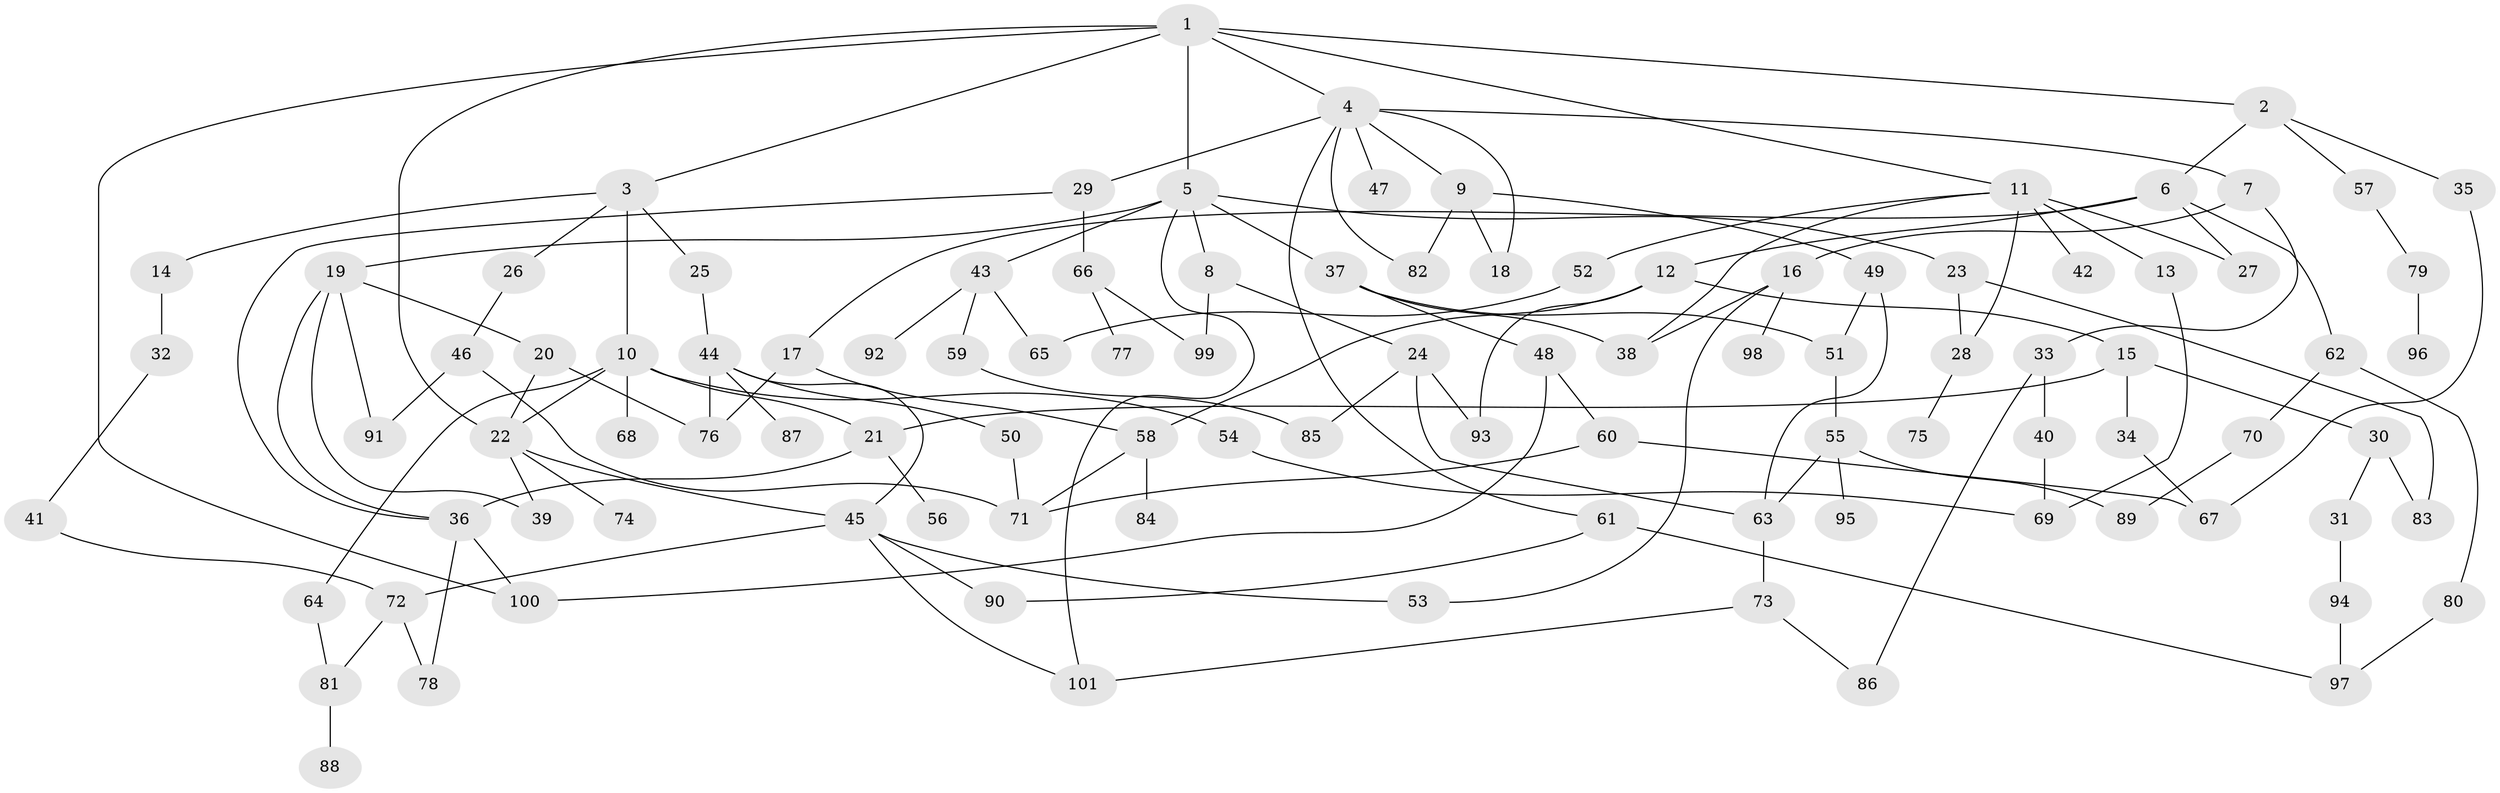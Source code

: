// Generated by graph-tools (version 1.1) at 2025/42/03/09/25 04:42:57]
// undirected, 101 vertices, 145 edges
graph export_dot {
graph [start="1"]
  node [color=gray90,style=filled];
  1;
  2;
  3;
  4;
  5;
  6;
  7;
  8;
  9;
  10;
  11;
  12;
  13;
  14;
  15;
  16;
  17;
  18;
  19;
  20;
  21;
  22;
  23;
  24;
  25;
  26;
  27;
  28;
  29;
  30;
  31;
  32;
  33;
  34;
  35;
  36;
  37;
  38;
  39;
  40;
  41;
  42;
  43;
  44;
  45;
  46;
  47;
  48;
  49;
  50;
  51;
  52;
  53;
  54;
  55;
  56;
  57;
  58;
  59;
  60;
  61;
  62;
  63;
  64;
  65;
  66;
  67;
  68;
  69;
  70;
  71;
  72;
  73;
  74;
  75;
  76;
  77;
  78;
  79;
  80;
  81;
  82;
  83;
  84;
  85;
  86;
  87;
  88;
  89;
  90;
  91;
  92;
  93;
  94;
  95;
  96;
  97;
  98;
  99;
  100;
  101;
  1 -- 2;
  1 -- 3;
  1 -- 4;
  1 -- 5;
  1 -- 11;
  1 -- 100;
  1 -- 22;
  2 -- 6;
  2 -- 35;
  2 -- 57;
  3 -- 10;
  3 -- 14;
  3 -- 25;
  3 -- 26;
  4 -- 7;
  4 -- 9;
  4 -- 29;
  4 -- 47;
  4 -- 61;
  4 -- 82;
  4 -- 18;
  5 -- 8;
  5 -- 19;
  5 -- 23;
  5 -- 37;
  5 -- 43;
  5 -- 101;
  6 -- 12;
  6 -- 17;
  6 -- 62;
  6 -- 27;
  7 -- 16;
  7 -- 33;
  8 -- 24;
  8 -- 99;
  9 -- 18;
  9 -- 49;
  9 -- 82;
  10 -- 21;
  10 -- 54;
  10 -- 64;
  10 -- 68;
  10 -- 22;
  11 -- 13;
  11 -- 27;
  11 -- 42;
  11 -- 52;
  11 -- 38;
  11 -- 28;
  12 -- 15;
  12 -- 93;
  12 -- 58;
  13 -- 69;
  14 -- 32;
  15 -- 30;
  15 -- 34;
  15 -- 21;
  16 -- 38;
  16 -- 98;
  16 -- 53;
  17 -- 58;
  17 -- 76;
  19 -- 20;
  19 -- 91;
  19 -- 36;
  19 -- 39;
  20 -- 22;
  20 -- 76;
  21 -- 56;
  21 -- 36;
  22 -- 39;
  22 -- 45;
  22 -- 74;
  23 -- 28;
  23 -- 83;
  24 -- 85;
  24 -- 93;
  24 -- 63;
  25 -- 44;
  26 -- 46;
  28 -- 75;
  29 -- 36;
  29 -- 66;
  30 -- 31;
  30 -- 83;
  31 -- 94;
  32 -- 41;
  33 -- 40;
  33 -- 86;
  34 -- 67;
  35 -- 67;
  36 -- 78;
  36 -- 100;
  37 -- 48;
  37 -- 51;
  37 -- 38;
  40 -- 69;
  41 -- 72;
  43 -- 59;
  43 -- 65;
  43 -- 92;
  44 -- 50;
  44 -- 87;
  44 -- 45;
  44 -- 76;
  45 -- 53;
  45 -- 72;
  45 -- 90;
  45 -- 101;
  46 -- 91;
  46 -- 71;
  48 -- 60;
  48 -- 100;
  49 -- 63;
  49 -- 51;
  50 -- 71;
  51 -- 55;
  52 -- 65;
  54 -- 69;
  55 -- 95;
  55 -- 63;
  55 -- 89;
  57 -- 79;
  58 -- 84;
  58 -- 71;
  59 -- 85;
  60 -- 67;
  60 -- 71;
  61 -- 90;
  61 -- 97;
  62 -- 70;
  62 -- 80;
  63 -- 73;
  64 -- 81;
  66 -- 77;
  66 -- 99;
  70 -- 89;
  72 -- 78;
  72 -- 81;
  73 -- 101;
  73 -- 86;
  79 -- 96;
  80 -- 97;
  81 -- 88;
  94 -- 97;
}
